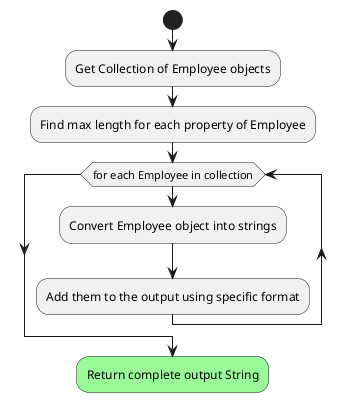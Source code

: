 @startuml
'https://plantuml.com/activity-diagram-beta

start
    :Get Collection of Employee objects;
    :Find max length for each property of Employee;
    while (for each Employee in collection)
        :Convert Employee object into strings;
        :Add them to the output using specific format;
    endwhile

    #palegreen:Return complete output String;
    kill

@enduml

